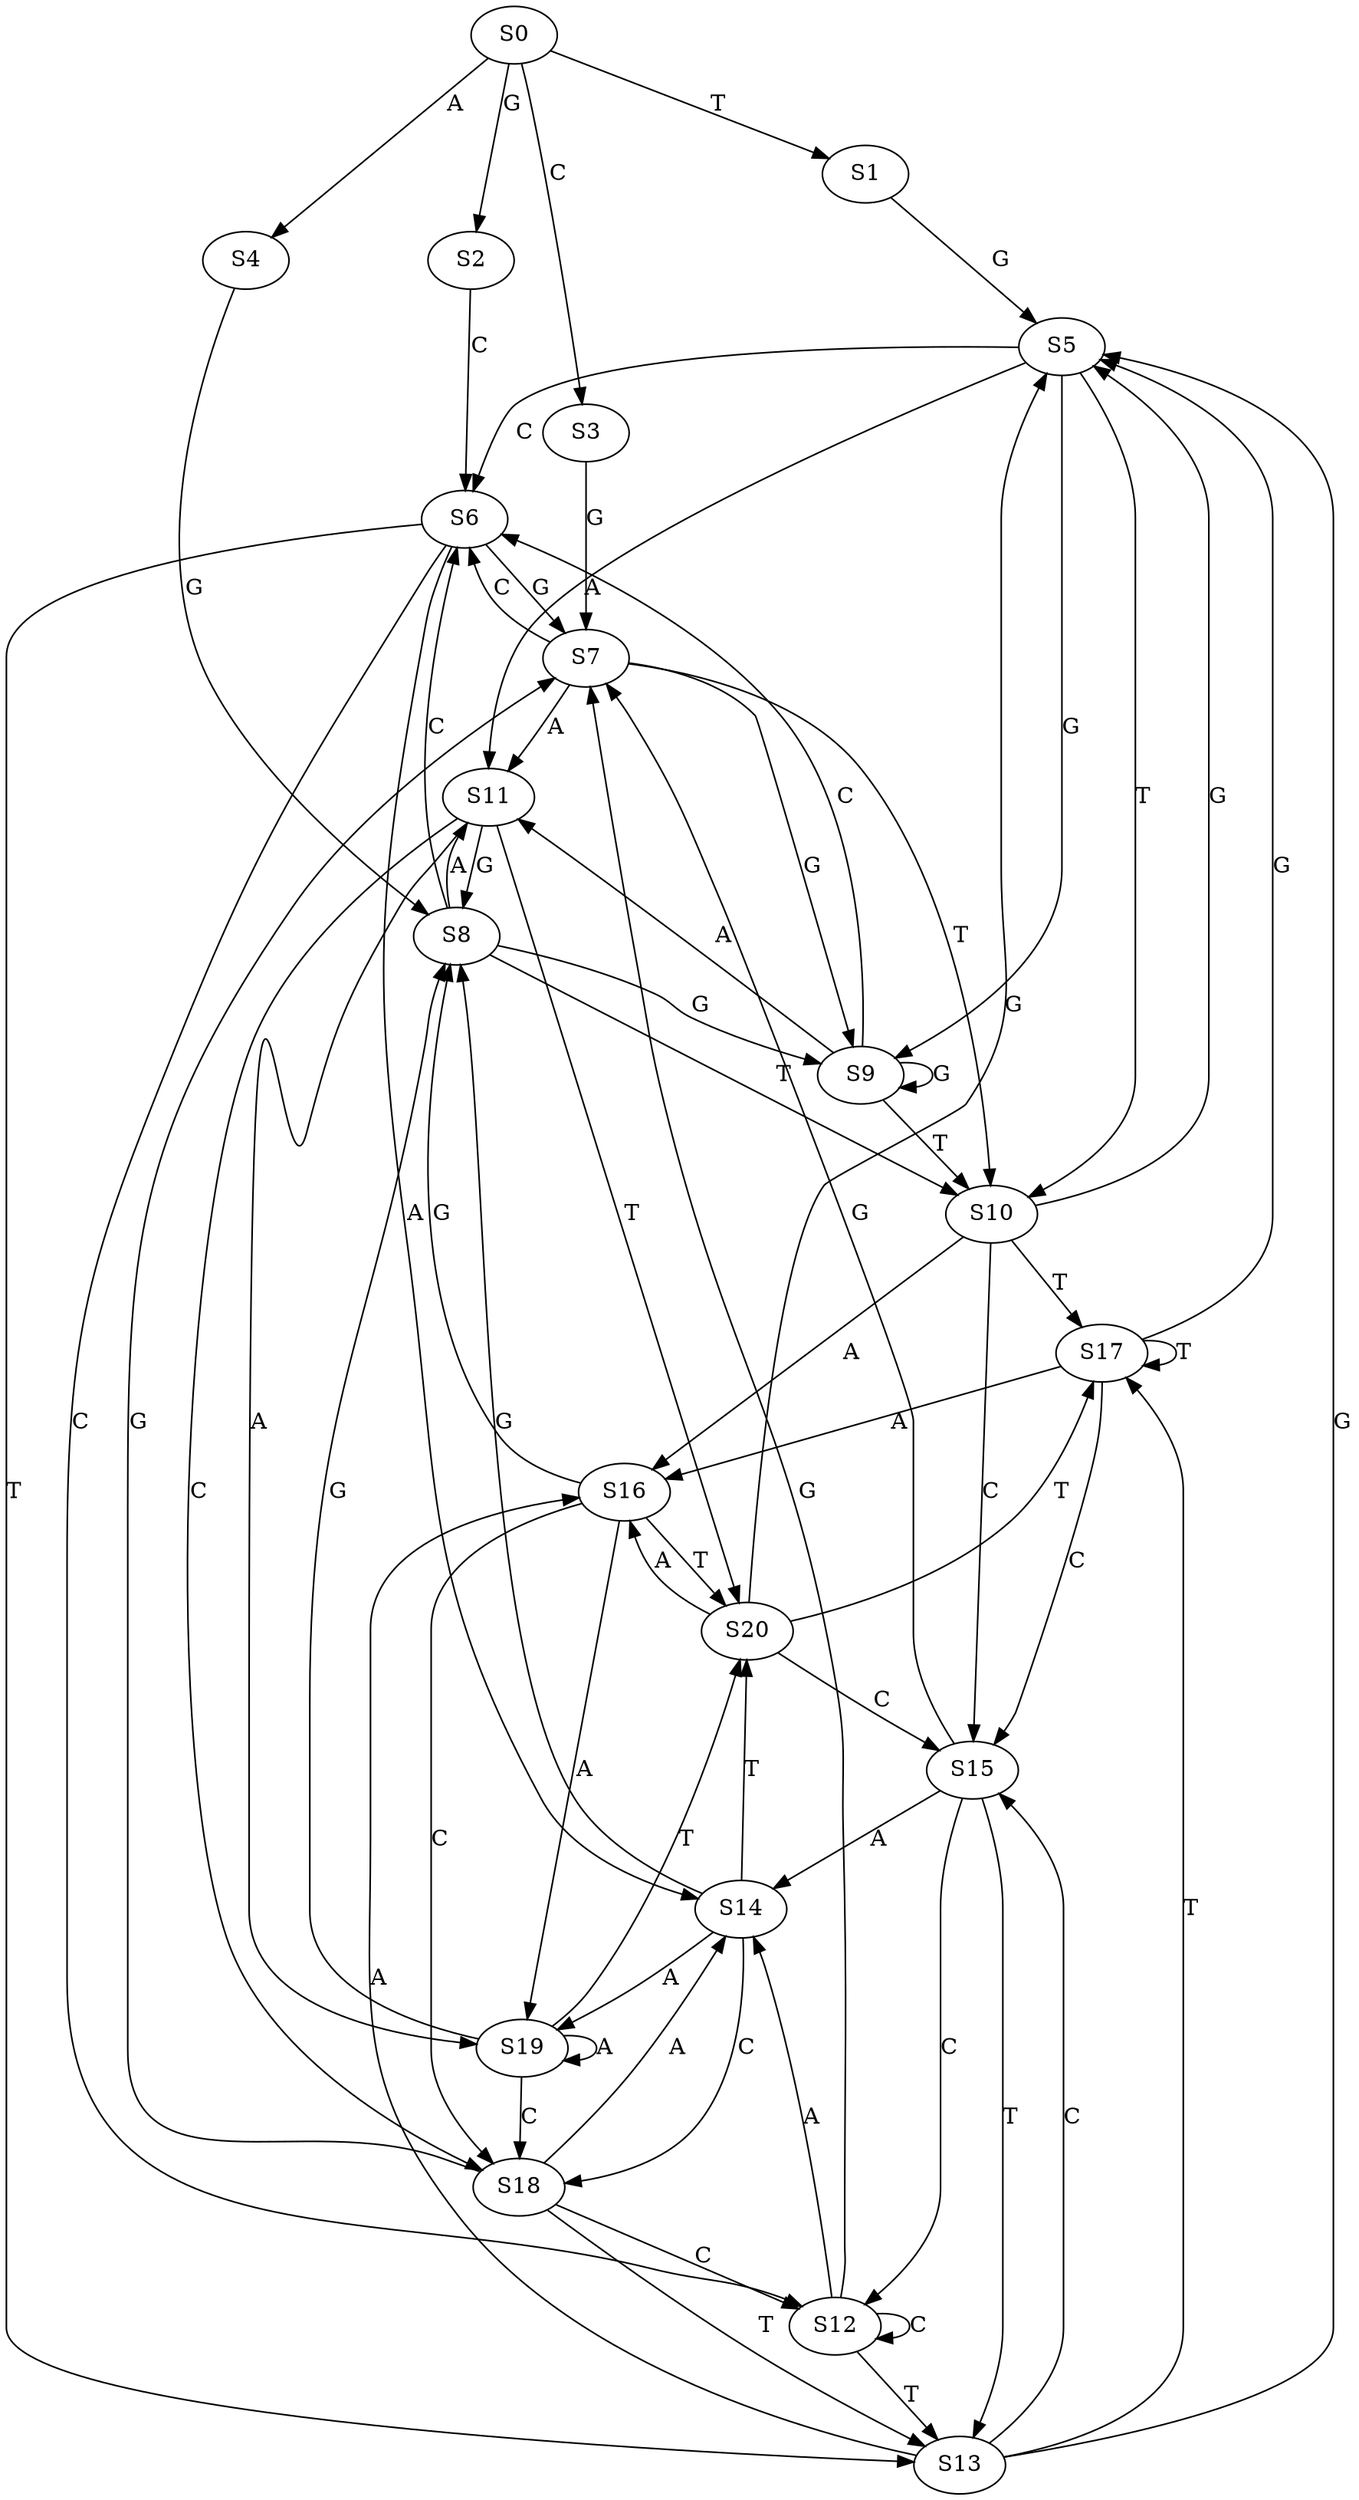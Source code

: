 strict digraph  {
	S0 -> S1 [ label = T ];
	S0 -> S2 [ label = G ];
	S0 -> S3 [ label = C ];
	S0 -> S4 [ label = A ];
	S1 -> S5 [ label = G ];
	S2 -> S6 [ label = C ];
	S3 -> S7 [ label = G ];
	S4 -> S8 [ label = G ];
	S5 -> S9 [ label = G ];
	S5 -> S6 [ label = C ];
	S5 -> S10 [ label = T ];
	S5 -> S11 [ label = A ];
	S6 -> S12 [ label = C ];
	S6 -> S13 [ label = T ];
	S6 -> S7 [ label = G ];
	S6 -> S14 [ label = A ];
	S7 -> S6 [ label = C ];
	S7 -> S9 [ label = G ];
	S7 -> S10 [ label = T ];
	S7 -> S11 [ label = A ];
	S8 -> S6 [ label = C ];
	S8 -> S9 [ label = G ];
	S8 -> S10 [ label = T ];
	S8 -> S11 [ label = A ];
	S9 -> S6 [ label = C ];
	S9 -> S9 [ label = G ];
	S9 -> S11 [ label = A ];
	S9 -> S10 [ label = T ];
	S10 -> S15 [ label = C ];
	S10 -> S5 [ label = G ];
	S10 -> S16 [ label = A ];
	S10 -> S17 [ label = T ];
	S11 -> S18 [ label = C ];
	S11 -> S8 [ label = G ];
	S11 -> S19 [ label = A ];
	S11 -> S20 [ label = T ];
	S12 -> S12 [ label = C ];
	S12 -> S7 [ label = G ];
	S12 -> S13 [ label = T ];
	S12 -> S14 [ label = A ];
	S13 -> S5 [ label = G ];
	S13 -> S15 [ label = C ];
	S13 -> S17 [ label = T ];
	S13 -> S16 [ label = A ];
	S14 -> S8 [ label = G ];
	S14 -> S18 [ label = C ];
	S14 -> S19 [ label = A ];
	S14 -> S20 [ label = T ];
	S15 -> S13 [ label = T ];
	S15 -> S12 [ label = C ];
	S15 -> S7 [ label = G ];
	S15 -> S14 [ label = A ];
	S16 -> S8 [ label = G ];
	S16 -> S18 [ label = C ];
	S16 -> S19 [ label = A ];
	S16 -> S20 [ label = T ];
	S17 -> S15 [ label = C ];
	S17 -> S17 [ label = T ];
	S17 -> S16 [ label = A ];
	S17 -> S5 [ label = G ];
	S18 -> S12 [ label = C ];
	S18 -> S7 [ label = G ];
	S18 -> S13 [ label = T ];
	S18 -> S14 [ label = A ];
	S19 -> S20 [ label = T ];
	S19 -> S19 [ label = A ];
	S19 -> S8 [ label = G ];
	S19 -> S18 [ label = C ];
	S20 -> S15 [ label = C ];
	S20 -> S5 [ label = G ];
	S20 -> S16 [ label = A ];
	S20 -> S17 [ label = T ];
}
